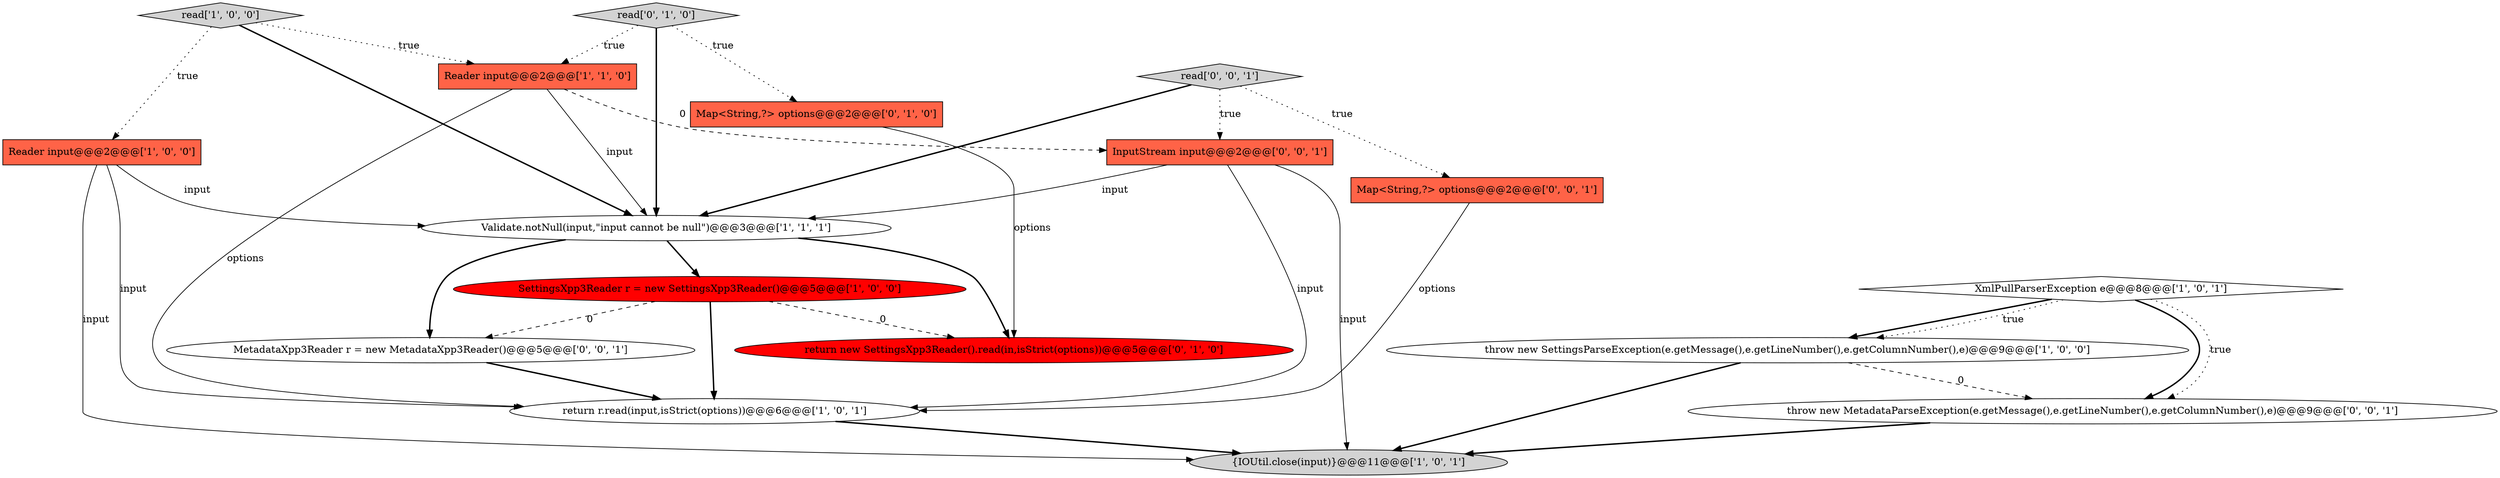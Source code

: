 digraph {
7 [style = filled, label = "Validate.notNull(input,\"input cannot be null\")@@@3@@@['1', '1', '1']", fillcolor = white, shape = ellipse image = "AAA0AAABBB1BBB"];
4 [style = filled, label = "Reader input@@@2@@@['1', '0', '0']", fillcolor = tomato, shape = box image = "AAA0AAABBB1BBB"];
2 [style = filled, label = "throw new SettingsParseException(e.getMessage(),e.getLineNumber(),e.getColumnNumber(),e)@@@9@@@['1', '0', '0']", fillcolor = white, shape = ellipse image = "AAA0AAABBB1BBB"];
10 [style = filled, label = "Map<String,?> options@@@2@@@['0', '1', '0']", fillcolor = tomato, shape = box image = "AAA0AAABBB2BBB"];
8 [style = filled, label = "read['1', '0', '0']", fillcolor = lightgray, shape = diamond image = "AAA0AAABBB1BBB"];
6 [style = filled, label = "SettingsXpp3Reader r = new SettingsXpp3Reader()@@@5@@@['1', '0', '0']", fillcolor = red, shape = ellipse image = "AAA1AAABBB1BBB"];
14 [style = filled, label = "read['0', '0', '1']", fillcolor = lightgray, shape = diamond image = "AAA0AAABBB3BBB"];
13 [style = filled, label = "MetadataXpp3Reader r = new MetadataXpp3Reader()@@@5@@@['0', '0', '1']", fillcolor = white, shape = ellipse image = "AAA0AAABBB3BBB"];
12 [style = filled, label = "Map<String,?> options@@@2@@@['0', '0', '1']", fillcolor = tomato, shape = box image = "AAA0AAABBB3BBB"];
9 [style = filled, label = "read['0', '1', '0']", fillcolor = lightgray, shape = diamond image = "AAA0AAABBB2BBB"];
5 [style = filled, label = "Reader input@@@2@@@['1', '1', '0']", fillcolor = tomato, shape = box image = "AAA0AAABBB1BBB"];
3 [style = filled, label = "{IOUtil.close(input)}@@@11@@@['1', '0', '1']", fillcolor = lightgray, shape = ellipse image = "AAA0AAABBB1BBB"];
11 [style = filled, label = "return new SettingsXpp3Reader().read(in,isStrict(options))@@@5@@@['0', '1', '0']", fillcolor = red, shape = ellipse image = "AAA1AAABBB2BBB"];
1 [style = filled, label = "XmlPullParserException e@@@8@@@['1', '0', '1']", fillcolor = white, shape = diamond image = "AAA0AAABBB1BBB"];
15 [style = filled, label = "InputStream input@@@2@@@['0', '0', '1']", fillcolor = tomato, shape = box image = "AAA0AAABBB3BBB"];
0 [style = filled, label = "return r.read(input,isStrict(options))@@@6@@@['1', '0', '1']", fillcolor = white, shape = ellipse image = "AAA0AAABBB1BBB"];
16 [style = filled, label = "throw new MetadataParseException(e.getMessage(),e.getLineNumber(),e.getColumnNumber(),e)@@@9@@@['0', '0', '1']", fillcolor = white, shape = ellipse image = "AAA0AAABBB3BBB"];
7->13 [style = bold, label=""];
0->3 [style = bold, label=""];
16->3 [style = bold, label=""];
15->0 [style = solid, label="input"];
7->11 [style = bold, label=""];
14->12 [style = dotted, label="true"];
4->3 [style = solid, label="input"];
2->3 [style = bold, label=""];
6->11 [style = dashed, label="0"];
5->7 [style = solid, label="input"];
6->0 [style = bold, label=""];
15->3 [style = solid, label="input"];
4->0 [style = solid, label="input"];
9->7 [style = bold, label=""];
8->4 [style = dotted, label="true"];
8->7 [style = bold, label=""];
14->7 [style = bold, label=""];
10->11 [style = solid, label="options"];
14->15 [style = dotted, label="true"];
6->13 [style = dashed, label="0"];
5->0 [style = solid, label="options"];
8->5 [style = dotted, label="true"];
1->16 [style = bold, label=""];
2->16 [style = dashed, label="0"];
7->6 [style = bold, label=""];
15->7 [style = solid, label="input"];
1->2 [style = bold, label=""];
1->16 [style = dotted, label="true"];
1->2 [style = dotted, label="true"];
4->7 [style = solid, label="input"];
5->15 [style = dashed, label="0"];
9->10 [style = dotted, label="true"];
12->0 [style = solid, label="options"];
13->0 [style = bold, label=""];
9->5 [style = dotted, label="true"];
}
